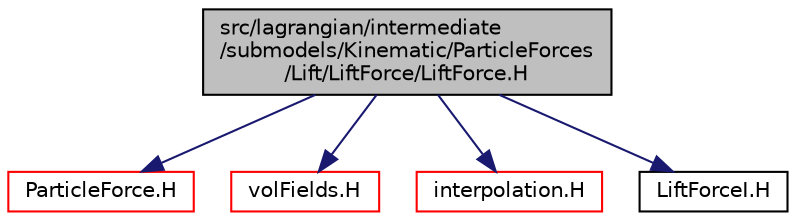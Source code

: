 digraph "src/lagrangian/intermediate/submodels/Kinematic/ParticleForces/Lift/LiftForce/LiftForce.H"
{
  bgcolor="transparent";
  edge [fontname="Helvetica",fontsize="10",labelfontname="Helvetica",labelfontsize="10"];
  node [fontname="Helvetica",fontsize="10",shape=record];
  Node1 [label="src/lagrangian/intermediate\l/submodels/Kinematic/ParticleForces\l/Lift/LiftForce/LiftForce.H",height=0.2,width=0.4,color="black", fillcolor="grey75", style="filled", fontcolor="black"];
  Node1 -> Node2 [color="midnightblue",fontsize="10",style="solid",fontname="Helvetica"];
  Node2 [label="ParticleForce.H",height=0.2,width=0.4,color="red",URL="$a07010.html"];
  Node1 -> Node3 [color="midnightblue",fontsize="10",style="solid",fontname="Helvetica"];
  Node3 [label="volFields.H",height=0.2,width=0.4,color="red",URL="$a05765.html"];
  Node1 -> Node4 [color="midnightblue",fontsize="10",style="solid",fontname="Helvetica"];
  Node4 [label="interpolation.H",height=0.2,width=0.4,color="red",URL="$a06109.html"];
  Node1 -> Node5 [color="midnightblue",fontsize="10",style="solid",fontname="Helvetica"];
  Node5 [label="LiftForceI.H",height=0.2,width=0.4,color="black",URL="$a06998.html"];
}
